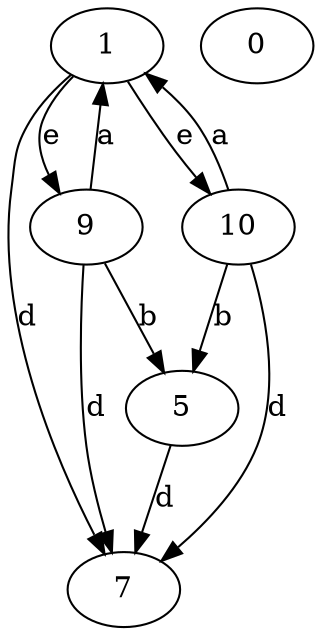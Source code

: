 strict digraph  {
1;
0;
5;
7;
9;
10;
1 -> 7  [label=d];
1 -> 9  [label=e];
1 -> 10  [label=e];
5 -> 7  [label=d];
9 -> 1  [label=a];
9 -> 5  [label=b];
9 -> 7  [label=d];
10 -> 1  [label=a];
10 -> 5  [label=b];
10 -> 7  [label=d];
}
